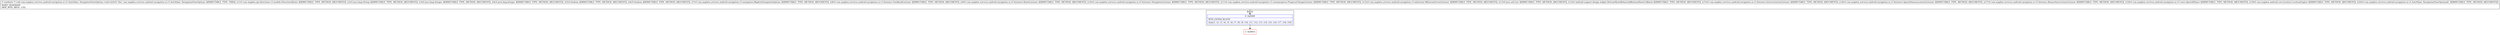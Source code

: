 digraph "CFG forcom.mapbox.services.android.navigation.ui.v5.AutoValue_NavigationViewOptions.\<init\>(Lcom\/mapbox\/api\/directions\/v5\/models\/DirectionsRoute;Ljava\/lang\/String;Ljava\/lang\/Integer;Ljava\/lang\/Integer;ZZLcom\/mapbox\/services\/android\/navigation\/v5\/navigation\/MapboxNavigationOptions;Lcom\/mapbox\/services\/android\/navigation\/ui\/v5\/listeners\/FeedbackListener;Lcom\/mapbox\/services\/android\/navigation\/ui\/v5\/listeners\/RouteListener;Lcom\/mapbox\/services\/android\/navigation\/ui\/v5\/listeners\/NavigationListener;Lcom\/mapbox\/services\/android\/navigation\/v5\/routeprogress\/ProgressChangeListener;Lcom\/mapbox\/services\/android\/navigation\/v5\/milestone\/MilestoneEventListener;Ljava\/util\/List;Landroid\/support\/design\/widget\/BottomSheetBehavior$BottomSheetCallback;Lcom\/mapbox\/services\/android\/navigation\/ui\/v5\/listeners\/InstructionListListener;Lcom\/mapbox\/services\/android\/navigation\/ui\/v5\/listeners\/SpeechAnnouncementListener;Lcom\/mapbox\/services\/android\/navigation\/ui\/v5\/listeners\/BannerInstructionsListener;Lcom\/mapbox\/services\/android\/navigation\/ui\/v5\/voice\/SpeechPlayer;Lcom\/mapbox\/android\/core\/location\/LocationEngine;Lcom\/mapbox\/services\/android\/navigation\/ui\/v5\/AutoValue_NavigationViewOptions$1;)V" {
subgraph cluster_Region_761894995 {
label = "R(1:0)";
node [shape=record,color=blue];
Node_0 [shape=record,label="{0\:\ 0x0000|MTH_ENTER_BLOCK\l|this(r1, r2, r3, r4, r5, r6, r7, r8, r9, r10, r11, r12, r13, r14, r15, r16, r17, r18, r19)\l}"];
}
Node_1 [shape=record,color=red,label="{1\:\ 0x0003}"];
MethodNode[shape=record,label="{\/* synthetic *\/ void com.mapbox.services.android.navigation.ui.v5.AutoValue_NavigationViewOptions.\<init\>((r0v0 'this' com.mapbox.services.android.navigation.ui.v5.AutoValue_NavigationViewOptions A[IMMUTABLE_TYPE, THIS]), (r1v0 com.mapbox.api.directions.v5.models.DirectionsRoute A[IMMUTABLE_TYPE, METHOD_ARGUMENT]), (r2v0 java.lang.String A[IMMUTABLE_TYPE, METHOD_ARGUMENT]), (r3v0 java.lang.Integer A[IMMUTABLE_TYPE, METHOD_ARGUMENT]), (r4v0 java.lang.Integer A[IMMUTABLE_TYPE, METHOD_ARGUMENT]), (r5v0 boolean A[IMMUTABLE_TYPE, METHOD_ARGUMENT]), (r6v0 boolean A[IMMUTABLE_TYPE, METHOD_ARGUMENT]), (r7v0 com.mapbox.services.android.navigation.v5.navigation.MapboxNavigationOptions A[IMMUTABLE_TYPE, METHOD_ARGUMENT]), (r8v0 com.mapbox.services.android.navigation.ui.v5.listeners.FeedbackListener A[IMMUTABLE_TYPE, METHOD_ARGUMENT]), (r9v0 com.mapbox.services.android.navigation.ui.v5.listeners.RouteListener A[IMMUTABLE_TYPE, METHOD_ARGUMENT]), (r10v0 com.mapbox.services.android.navigation.ui.v5.listeners.NavigationListener A[IMMUTABLE_TYPE, METHOD_ARGUMENT]), (r11v0 com.mapbox.services.android.navigation.v5.routeprogress.ProgressChangeListener A[IMMUTABLE_TYPE, METHOD_ARGUMENT]), (r12v0 com.mapbox.services.android.navigation.v5.milestone.MilestoneEventListener A[IMMUTABLE_TYPE, METHOD_ARGUMENT]), (r13v0 java.util.List A[IMMUTABLE_TYPE, METHOD_ARGUMENT]), (r14v0 android.support.design.widget.BottomSheetBehavior$BottomSheetCallback A[IMMUTABLE_TYPE, METHOD_ARGUMENT]), (r15v0 com.mapbox.services.android.navigation.ui.v5.listeners.InstructionListListener A[IMMUTABLE_TYPE, METHOD_ARGUMENT]), (r16v0 com.mapbox.services.android.navigation.ui.v5.listeners.SpeechAnnouncementListener A[IMMUTABLE_TYPE, METHOD_ARGUMENT]), (r17v0 com.mapbox.services.android.navigation.ui.v5.listeners.BannerInstructionsListener A[IMMUTABLE_TYPE, METHOD_ARGUMENT]), (r18v0 com.mapbox.services.android.navigation.ui.v5.voice.SpeechPlayer A[IMMUTABLE_TYPE, METHOD_ARGUMENT]), (r19v0 com.mapbox.android.core.location.LocationEngine A[IMMUTABLE_TYPE, METHOD_ARGUMENT]), (r20v0 com.mapbox.services.android.navigation.ui.v5.AutoValue_NavigationViewOptions$1 A[IMMUTABLE_TYPE, METHOD_ARGUMENT]))  | DONT_GENERATE\lSKIP_MTH_ARGS: \{19\}\l}"];
MethodNode -> Node_0;
Node_0 -> Node_1;
}

